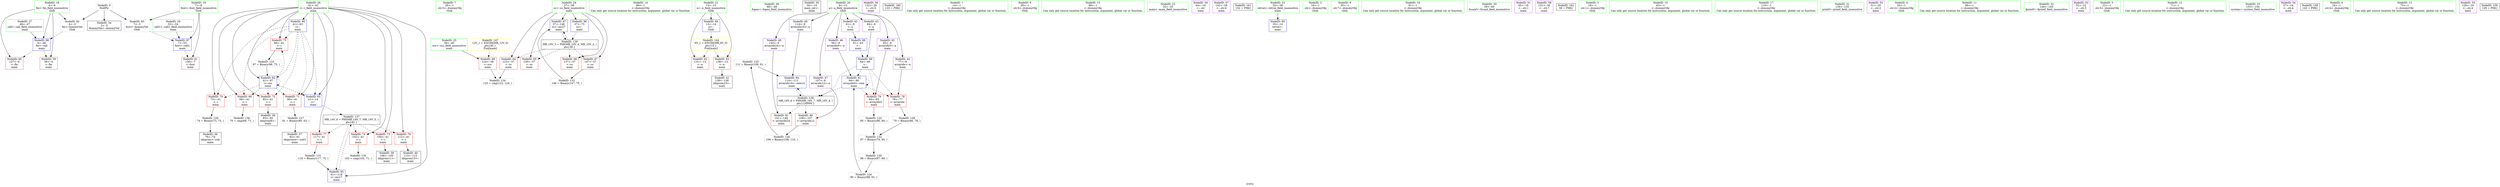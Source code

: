 digraph "SVFG" {
	label="SVFG";

	Node0x55fa5f4ecca0 [shape=record,color=grey,label="{NodeID: 0\nNullPtr}"];
	Node0x55fa5f4ecca0 -> Node0x55fa5f500a20[style=solid];
	Node0x55fa5f4ecca0 -> Node0x55fa5f504170[style=solid];
	Node0x55fa5f4ecca0 -> Node0x55fa5f504270[style=solid];
	Node0x55fa5f504880 [shape=record,color=blue,label="{NodeID: 90\n41\<--63\ni\<--\nmain\n}"];
	Node0x55fa5f504880 -> Node0x55fa5f5036e0[style=dashed];
	Node0x55fa5f504880 -> Node0x55fa5f5037b0[style=dashed];
	Node0x55fa5f504880 -> Node0x55fa5f503880[style=dashed];
	Node0x55fa5f504880 -> Node0x55fa5f503950[style=dashed];
	Node0x55fa5f504880 -> Node0x55fa5f503a20[style=dashed];
	Node0x55fa5f504880 -> Node0x55fa5f504a20[style=dashed];
	Node0x55fa5f504880 -> Node0x55fa5f504af0[style=dashed];
	Node0x55fa5f4ec060 [shape=record,color=green,label="{NodeID: 7\n26\<--1\n.str.5\<--dummyObj\nGlob }"];
	Node0x55fa5f501680 [shape=record,color=blue,label="{NodeID: 97\n37\<--148\nss\<--inc27\nmain\n}"];
	Node0x55fa5f501680 -> Node0x55fa5f50d010[style=dashed];
	Node0x55fa5f4ff770 [shape=record,color=green,label="{NodeID: 14\n86\<--1\n\<--dummyObj\nCan only get source location for instruction, argument, global var or function.}"];
	Node0x55fa5f4ffe40 [shape=record,color=green,label="{NodeID: 21\n13\<--15\nn\<--n_field_insensitive\nGlob }"];
	Node0x55fa5f4ffe40 -> Node0x55fa5f503130[style=solid];
	Node0x55fa5f4ffe40 -> Node0x55fa5f503200[style=solid];
	Node0x55fa5f4ffe40 -> Node0x55fa5f504370[style=solid];
	Node0x55fa5f500450 [shape=record,color=green,label="{NodeID: 28\n48\<--49\nfopen\<--fopen_field_insensitive\n}"];
	Node0x55fa5f500b20 [shape=record,color=black,label="{NodeID: 35\n34\<--14\nmain_ret\<--\nmain\n}"];
	Node0x55fa5f506de0 [shape=record,color=grey,label="{NodeID: 125\n111 = Binary(109, 91, )\n}"];
	Node0x55fa5f506de0 -> Node0x55fa5f504bc0[style=solid];
	Node0x55fa5f5010d0 [shape=record,color=purple,label="{NodeID: 42\n61\<--9\n\<--a\nmain\n}"];
	Node0x55fa5f5010d0 -> Node0x55fa5f5046e0[style=solid];
	Node0x55fa5f501f50 [shape=record,color=grey,label="{NodeID: 132\n87 = Binary(79, 85, )\n}"];
	Node0x55fa5f501f50 -> Node0x55fa5f507560[style=solid];
	Node0x55fa5f5026a0 [shape=record,color=purple,label="{NodeID: 49\n140\<--9\narrayidx24\<--a\nmain\n}"];
	Node0x55fa5f5026a0 -> Node0x55fa5f5040a0[style=solid];
	Node0x55fa5f50d010 [shape=record,color=black,label="{NodeID: 139\nMR_10V_3 = PHI(MR_10V_4, MR_10V_2, )\npts\{38 \}\n}"];
	Node0x55fa5f50d010 -> Node0x55fa5f5032d0[style=dashed];
	Node0x55fa5f50d010 -> Node0x55fa5f5033a0[style=dashed];
	Node0x55fa5f50d010 -> Node0x55fa5f503470[style=dashed];
	Node0x55fa5f50d010 -> Node0x55fa5f503540[style=dashed];
	Node0x55fa5f50d010 -> Node0x55fa5f501680[style=dashed];
	Node0x55fa5f502c50 [shape=record,color=purple,label="{NodeID: 56\n132\<--26\n\<--.str.5\nmain\n}"];
	Node0x55fa5f503200 [shape=record,color=red,label="{NodeID: 63\n138\<--13\n\<--n\nmain\n}"];
	Node0x55fa5f503200 -> Node0x55fa5f501000[style=solid];
	Node0x55fa5f5037b0 [shape=record,color=red,label="{NodeID: 70\n73\<--41\n\<--i\nmain\n}"];
	Node0x55fa5f5037b0 -> Node0x55fa5f5073e0[style=solid];
	Node0x55fa5f514a70 [shape=record,color=black,label="{NodeID: 160\n133 = PHI()\n}"];
	Node0x55fa5f503d60 [shape=record,color=red,label="{NodeID: 77\n117\<--41\n\<--i\nmain\n}"];
	Node0x55fa5f503d60 -> Node0x55fa5f501dd0[style=solid];
	Node0x55fa5f504370 [shape=record,color=blue,label="{NodeID: 84\n13\<--14\nn\<--\nGlob }"];
	Node0x55fa5f504370 -> Node0x55fa5f50eb10[style=dashed];
	Node0x55fa5f4ecff0 [shape=record,color=green,label="{NodeID: 1\n14\<--1\n\<--dummyObj\nCan only get source location for instruction, argument, global var or function.}"];
	Node0x55fa5f504950 [shape=record,color=blue,label="{NodeID: 91\n94\<--90\narrayidx9\<--rem\nmain\n}"];
	Node0x55fa5f504950 -> Node0x55fa5f503e30[style=dashed];
	Node0x55fa5f504950 -> Node0x55fa5f503f00[style=dashed];
	Node0x55fa5f504950 -> Node0x55fa5f504950[style=dashed];
	Node0x55fa5f504950 -> Node0x55fa5f50cb10[style=dashed];
	Node0x55fa5f4fed80 [shape=record,color=green,label="{NodeID: 8\n28\<--1\n.str.6\<--dummyObj\nGlob }"];
	Node0x55fa5f4ff840 [shape=record,color=green,label="{NodeID: 15\n89\<--1\n\<--dummyObj\nCan only get source location for instruction, argument, global var or function.}"];
	Node0x55fa5f4fff40 [shape=record,color=green,label="{NodeID: 22\n32\<--33\nmain\<--main_field_insensitive\n}"];
	Node0x55fa5f500550 [shape=record,color=green,label="{NodeID: 29\n53\<--54\ncall1\<--call1_field_insensitive\nmain\n}"];
	Node0x55fa5f500550 -> Node0x55fa5f504610[style=solid];
	Node0x55fa5f500bf0 [shape=record,color=black,label="{NodeID: 36\n76\<--74\nidxprom\<--sub\nmain\n}"];
	Node0x55fa5f506f60 [shape=record,color=grey,label="{NodeID: 126\n109 = Binary(108, 110, )\n}"];
	Node0x55fa5f506f60 -> Node0x55fa5f506de0[style=solid];
	Node0x55fa5f5011a0 [shape=record,color=purple,label="{NodeID: 43\n64\<--9\n\<--a\nmain\n}"];
	Node0x55fa5f5011a0 -> Node0x55fa5f5047b0[style=solid];
	Node0x55fa5f5020d0 [shape=record,color=grey,label="{NodeID: 133\n148 = Binary(147, 75, )\n}"];
	Node0x55fa5f5020d0 -> Node0x55fa5f501680[style=solid];
	Node0x55fa5f502770 [shape=record,color=purple,label="{NodeID: 50\n44\<--16\n\<--.str\nmain\n}"];
	Node0x55fa5f502d20 [shape=record,color=purple,label="{NodeID: 57\n142\<--28\n\<--.str.6\nmain\n}"];
	Node0x55fa5f50edb0 [shape=record,color=yellow,style=double,label="{NodeID: 147\n12V_1 = ENCHI(MR_12V_0)\npts\{40 \}\nFun[main]}"];
	Node0x55fa5f50edb0 -> Node0x55fa5f503610[style=dashed];
	Node0x55fa5f5032d0 [shape=record,color=red,label="{NodeID: 64\n123\<--37\n\<--ss\nmain\n}"];
	Node0x55fa5f5032d0 -> Node0x55fa5f502250[style=solid];
	Node0x55fa5f503880 [shape=record,color=red,label="{NodeID: 71\n80\<--41\n\<--i\nmain\n}"];
	Node0x55fa5f503880 -> Node0x55fa5f5070e0[style=solid];
	Node0x55fa5f514b70 [shape=record,color=black,label="{NodeID: 161\n152 = PHI()\n}"];
	Node0x55fa5f503e30 [shape=record,color=red,label="{NodeID: 78\n78\<--77\n\<--arrayidx\nmain\n}"];
	Node0x55fa5f503e30 -> Node0x55fa5f507260[style=solid];
	Node0x55fa5f504470 [shape=record,color=blue,label="{NodeID: 85\n35\<--14\nretval\<--\nmain\n}"];
	Node0x55fa5f4eba40 [shape=record,color=green,label="{NodeID: 2\n16\<--1\n.str\<--dummyObj\nGlob }"];
	Node0x55fa5f504a20 [shape=record,color=blue,label="{NodeID: 92\n41\<--97\ni\<--inc\nmain\n}"];
	Node0x55fa5f504a20 -> Node0x55fa5f5036e0[style=dashed];
	Node0x55fa5f504a20 -> Node0x55fa5f5037b0[style=dashed];
	Node0x55fa5f504a20 -> Node0x55fa5f503880[style=dashed];
	Node0x55fa5f504a20 -> Node0x55fa5f503950[style=dashed];
	Node0x55fa5f504a20 -> Node0x55fa5f503a20[style=dashed];
	Node0x55fa5f504a20 -> Node0x55fa5f504a20[style=dashed];
	Node0x55fa5f504a20 -> Node0x55fa5f504af0[style=dashed];
	Node0x55fa5f4fee10 [shape=record,color=green,label="{NodeID: 9\n30\<--1\n.str.7\<--dummyObj\nGlob }"];
	Node0x55fa5f4ff940 [shape=record,color=green,label="{NodeID: 16\n91\<--1\n\<--dummyObj\nCan only get source location for instruction, argument, global var or function.}"];
	Node0x55fa5f500040 [shape=record,color=green,label="{NodeID: 23\n35\<--36\nretval\<--retval_field_insensitive\nmain\n}"];
	Node0x55fa5f500040 -> Node0x55fa5f504470[style=solid];
	Node0x55fa5f500620 [shape=record,color=green,label="{NodeID: 30\n59\<--60\nfscanf\<--fscanf_field_insensitive\n}"];
	Node0x55fa5f500cc0 [shape=record,color=black,label="{NodeID: 37\n82\<--81\nidxprom4\<--sub3\nmain\n}"];
	Node0x55fa5f5070e0 [shape=record,color=grey,label="{NodeID: 127\n81 = Binary(80, 63, )\n}"];
	Node0x55fa5f5070e0 -> Node0x55fa5f500cc0[style=solid];
	Node0x55fa5f501270 [shape=record,color=purple,label="{NodeID: 44\n77\<--9\narrayidx\<--a\nmain\n}"];
	Node0x55fa5f501270 -> Node0x55fa5f503e30[style=solid];
	Node0x55fa5f502250 [shape=record,color=grey,label="{NodeID: 134\n125 = cmp(123, 124, )\n}"];
	Node0x55fa5f502840 [shape=record,color=purple,label="{NodeID: 51\n45\<--18\n\<--.str.1\nmain\n}"];
	Node0x55fa5f502df0 [shape=record,color=purple,label="{NodeID: 58\n151\<--30\n\<--.str.7\nmain\n}"];
	Node0x55fa5f5033a0 [shape=record,color=red,label="{NodeID: 65\n130\<--37\n\<--ss\nmain\n}"];
	Node0x55fa5f503950 [shape=record,color=red,label="{NodeID: 72\n92\<--41\n\<--i\nmain\n}"];
	Node0x55fa5f503950 -> Node0x55fa5f500d90[style=solid];
	Node0x55fa5f514c70 [shape=record,color=black,label="{NodeID: 162\n58 = PHI()\n}"];
	Node0x55fa5f503f00 [shape=record,color=red,label="{NodeID: 79\n84\<--83\n\<--arrayidx5\nmain\n}"];
	Node0x55fa5f503f00 -> Node0x55fa5f506960[style=solid];
	Node0x55fa5f504540 [shape=record,color=blue,label="{NodeID: 86\n4\<--46\nfin\<--call\nmain\n}"];
	Node0x55fa5f504540 -> Node0x55fa5f502ec0[style=dashed];
	Node0x55fa5f504540 -> Node0x55fa5f502f90[style=dashed];
	Node0x55fa5f4ebad0 [shape=record,color=green,label="{NodeID: 3\n18\<--1\n.str.1\<--dummyObj\nGlob }"];
	Node0x55fa5f504af0 [shape=record,color=blue,label="{NodeID: 93\n41\<--14\ni\<--\nmain\n}"];
	Node0x55fa5f504af0 -> Node0x55fa5f50c610[style=dashed];
	Node0x55fa5f4feee0 [shape=record,color=green,label="{NodeID: 10\n63\<--1\n\<--dummyObj\nCan only get source location for instruction, argument, global var or function.}"];
	Node0x55fa5f4ffa40 [shape=record,color=green,label="{NodeID: 17\n110\<--1\n\<--dummyObj\nCan only get source location for instruction, argument, global var or function.}"];
	Node0x55fa5f500110 [shape=record,color=green,label="{NodeID: 24\n37\<--38\nss\<--ss_field_insensitive\nmain\n}"];
	Node0x55fa5f500110 -> Node0x55fa5f5032d0[style=solid];
	Node0x55fa5f500110 -> Node0x55fa5f5033a0[style=solid];
	Node0x55fa5f500110 -> Node0x55fa5f503470[style=solid];
	Node0x55fa5f500110 -> Node0x55fa5f503540[style=solid];
	Node0x55fa5f500110 -> Node0x55fa5f5015b0[style=solid];
	Node0x55fa5f500110 -> Node0x55fa5f501680[style=solid];
	Node0x55fa5f500720 [shape=record,color=green,label="{NodeID: 31\n134\<--135\nprintf\<--printf_field_insensitive\n}"];
	Node0x55fa5f500d90 [shape=record,color=black,label="{NodeID: 38\n93\<--92\nidxprom8\<--\nmain\n}"];
	Node0x55fa5f507260 [shape=record,color=grey,label="{NodeID: 128\n79 = Binary(66, 78, )\n}"];
	Node0x55fa5f507260 -> Node0x55fa5f501f50[style=solid];
	Node0x55fa5f501340 [shape=record,color=purple,label="{NodeID: 45\n83\<--9\narrayidx5\<--a\nmain\n}"];
	Node0x55fa5f501340 -> Node0x55fa5f503f00[style=solid];
	Node0x55fa5f5023d0 [shape=record,color=grey,label="{NodeID: 135\n103 = cmp(102, 71, )\n}"];
	Node0x55fa5f502910 [shape=record,color=purple,label="{NodeID: 52\n51\<--20\n\<--.str.2\nmain\n}"];
	Node0x55fa5f502ec0 [shape=record,color=red,label="{NodeID: 59\n56\<--4\n\<--fin\nmain\n}"];
	Node0x55fa5f503470 [shape=record,color=red,label="{NodeID: 66\n137\<--37\n\<--ss\nmain\n}"];
	Node0x55fa5f503a20 [shape=record,color=red,label="{NodeID: 73\n96\<--41\n\<--i\nmain\n}"];
	Node0x55fa5f503a20 -> Node0x55fa5f506ae0[style=solid];
	Node0x55fa5f503fd0 [shape=record,color=red,label="{NodeID: 80\n108\<--107\n\<--arrayidx12\nmain\n}"];
	Node0x55fa5f503fd0 -> Node0x55fa5f506f60[style=solid];
	Node0x55fa5f504610 [shape=record,color=blue,label="{NodeID: 87\n7\<--53\nfout\<--call1\nmain\n}"];
	Node0x55fa5f504610 -> Node0x55fa5f503060[style=dashed];
	Node0x55fa5f4fea40 [shape=record,color=green,label="{NodeID: 4\n20\<--1\n.str.2\<--dummyObj\nGlob }"];
	Node0x55fa5f504bc0 [shape=record,color=blue,label="{NodeID: 94\n114\<--111\narrayidx16\<--rem14\nmain\n}"];
	Node0x55fa5f504bc0 -> Node0x55fa5f50cb10[style=dashed];
	Node0x55fa5f4ecd30 [shape=record,color=green,label="{NodeID: 11\n66\<--1\n\<--dummyObj\nCan only get source location for instruction, argument, global var or function.}"];
	Node0x55fa5f4ffb40 [shape=record,color=green,label="{NodeID: 18\n4\<--6\nfin\<--fin_field_insensitive\nGlob }"];
	Node0x55fa5f4ffb40 -> Node0x55fa5f502ec0[style=solid];
	Node0x55fa5f4ffb40 -> Node0x55fa5f502f90[style=solid];
	Node0x55fa5f4ffb40 -> Node0x55fa5f504170[style=solid];
	Node0x55fa5f4ffb40 -> Node0x55fa5f504540[style=solid];
	Node0x55fa5f5001e0 [shape=record,color=green,label="{NodeID: 25\n39\<--40\nsss\<--sss_field_insensitive\nmain\n}"];
	Node0x55fa5f5001e0 -> Node0x55fa5f503610[style=solid];
	Node0x55fa5f500820 [shape=record,color=green,label="{NodeID: 32\n144\<--145\nfprintf\<--fprintf_field_insensitive\n}"];
	Node0x55fa5f506960 [shape=record,color=grey,label="{NodeID: 122\n85 = Binary(86, 84, )\n}"];
	Node0x55fa5f506960 -> Node0x55fa5f501f50[style=solid];
	Node0x55fa5f500e60 [shape=record,color=black,label="{NodeID: 39\n106\<--105\nidxprom11\<--\nmain\n}"];
	Node0x55fa5f5073e0 [shape=record,color=grey,label="{NodeID: 129\n74 = Binary(73, 75, )\n}"];
	Node0x55fa5f5073e0 -> Node0x55fa5f500bf0[style=solid];
	Node0x55fa5f501410 [shape=record,color=purple,label="{NodeID: 46\n94\<--9\narrayidx9\<--a\nmain\n}"];
	Node0x55fa5f501410 -> Node0x55fa5f504950[style=solid];
	Node0x55fa5f5086b0 [shape=record,color=grey,label="{NodeID: 136\n70 = cmp(69, 71, )\n}"];
	Node0x55fa5f5029e0 [shape=record,color=purple,label="{NodeID: 53\n52\<--22\n\<--.str.3\nmain\n}"];
	Node0x55fa5f502f90 [shape=record,color=red,label="{NodeID: 60\n127\<--4\n\<--fin\nmain\n}"];
	Node0x55fa5f503540 [shape=record,color=red,label="{NodeID: 67\n147\<--37\n\<--ss\nmain\n}"];
	Node0x55fa5f503540 -> Node0x55fa5f5020d0[style=solid];
	Node0x55fa5f503af0 [shape=record,color=red,label="{NodeID: 74\n102\<--41\n\<--i\nmain\n}"];
	Node0x55fa5f503af0 -> Node0x55fa5f5023d0[style=solid];
	Node0x55fa5f5040a0 [shape=record,color=red,label="{NodeID: 81\n141\<--140\n\<--arrayidx24\nmain\n}"];
	Node0x55fa5f5046e0 [shape=record,color=blue,label="{NodeID: 88\n61\<--63\n\<--\nmain\n}"];
	Node0x55fa5f5046e0 -> Node0x55fa5f5047b0[style=dashed];
	Node0x55fa5f4fead0 [shape=record,color=green,label="{NodeID: 5\n22\<--1\n.str.3\<--dummyObj\nGlob }"];
	Node0x55fa5f504c90 [shape=record,color=blue,label="{NodeID: 95\n41\<--118\ni\<--inc17\nmain\n}"];
	Node0x55fa5f504c90 -> Node0x55fa5f50c610[style=dashed];
	Node0x55fa5f4ece00 [shape=record,color=green,label="{NodeID: 12\n71\<--1\n\<--dummyObj\nCan only get source location for instruction, argument, global var or function.}"];
	Node0x55fa5f4ffc40 [shape=record,color=green,label="{NodeID: 19\n7\<--8\nfout\<--fout_field_insensitive\nGlob }"];
	Node0x55fa5f4ffc40 -> Node0x55fa5f503060[style=solid];
	Node0x55fa5f4ffc40 -> Node0x55fa5f504270[style=solid];
	Node0x55fa5f4ffc40 -> Node0x55fa5f504610[style=solid];
	Node0x55fa5f5002b0 [shape=record,color=green,label="{NodeID: 26\n41\<--42\ni\<--i_field_insensitive\nmain\n}"];
	Node0x55fa5f5002b0 -> Node0x55fa5f5036e0[style=solid];
	Node0x55fa5f5002b0 -> Node0x55fa5f5037b0[style=solid];
	Node0x55fa5f5002b0 -> Node0x55fa5f503880[style=solid];
	Node0x55fa5f5002b0 -> Node0x55fa5f503950[style=solid];
	Node0x55fa5f5002b0 -> Node0x55fa5f503a20[style=solid];
	Node0x55fa5f5002b0 -> Node0x55fa5f503af0[style=solid];
	Node0x55fa5f5002b0 -> Node0x55fa5f503bc0[style=solid];
	Node0x55fa5f5002b0 -> Node0x55fa5f503c90[style=solid];
	Node0x55fa5f5002b0 -> Node0x55fa5f503d60[style=solid];
	Node0x55fa5f5002b0 -> Node0x55fa5f504880[style=solid];
	Node0x55fa5f5002b0 -> Node0x55fa5f504a20[style=solid];
	Node0x55fa5f5002b0 -> Node0x55fa5f504af0[style=solid];
	Node0x55fa5f5002b0 -> Node0x55fa5f504c90[style=solid];
	Node0x55fa5f500920 [shape=record,color=green,label="{NodeID: 33\n153\<--154\nsystem\<--system_field_insensitive\n}"];
	Node0x55fa5f506ae0 [shape=record,color=grey,label="{NodeID: 123\n97 = Binary(96, 75, )\n}"];
	Node0x55fa5f506ae0 -> Node0x55fa5f504a20[style=solid];
	Node0x55fa5f500f30 [shape=record,color=black,label="{NodeID: 40\n113\<--112\nidxprom15\<--\nmain\n}"];
	Node0x55fa5f507560 [shape=record,color=grey,label="{NodeID: 130\n88 = Binary(87, 89, )\n}"];
	Node0x55fa5f507560 -> Node0x55fa5f506c60[style=solid];
	Node0x55fa5f5014e0 [shape=record,color=purple,label="{NodeID: 47\n107\<--9\narrayidx12\<--a\nmain\n}"];
	Node0x55fa5f5014e0 -> Node0x55fa5f503fd0[style=solid];
	Node0x55fa5f50c610 [shape=record,color=black,label="{NodeID: 137\nMR_14V_6 = PHI(MR_14V_7, MR_14V_5, )\npts\{42 \}\n}"];
	Node0x55fa5f50c610 -> Node0x55fa5f503af0[style=dashed];
	Node0x55fa5f50c610 -> Node0x55fa5f503bc0[style=dashed];
	Node0x55fa5f50c610 -> Node0x55fa5f503c90[style=dashed];
	Node0x55fa5f50c610 -> Node0x55fa5f503d60[style=dashed];
	Node0x55fa5f50c610 -> Node0x55fa5f504c90[style=dashed];
	Node0x55fa5f502ab0 [shape=record,color=purple,label="{NodeID: 54\n57\<--24\n\<--.str.4\nmain\n}"];
	Node0x55fa5f50eb10 [shape=record,color=yellow,style=double,label="{NodeID: 144\n6V_1 = ENCHI(MR_6V_0)\npts\{15 \}\nFun[main]}"];
	Node0x55fa5f50eb10 -> Node0x55fa5f503130[style=dashed];
	Node0x55fa5f50eb10 -> Node0x55fa5f503200[style=dashed];
	Node0x55fa5f503060 [shape=record,color=red,label="{NodeID: 61\n136\<--7\n\<--fout\nmain\n}"];
	Node0x55fa5f503610 [shape=record,color=red,label="{NodeID: 68\n124\<--39\n\<--sss\nmain\n}"];
	Node0x55fa5f503610 -> Node0x55fa5f502250[style=solid];
	Node0x55fa5f514870 [shape=record,color=black,label="{NodeID: 158\n143 = PHI()\n}"];
	Node0x55fa5f503bc0 [shape=record,color=red,label="{NodeID: 75\n105\<--41\n\<--i\nmain\n}"];
	Node0x55fa5f503bc0 -> Node0x55fa5f500e60[style=solid];
	Node0x55fa5f504170 [shape=record,color=blue, style = dotted,label="{NodeID: 82\n4\<--3\nfin\<--dummyVal\nGlob }"];
	Node0x55fa5f504170 -> Node0x55fa5f504540[style=dashed];
	Node0x55fa5f5047b0 [shape=record,color=blue,label="{NodeID: 89\n64\<--66\n\<--\nmain\n}"];
	Node0x55fa5f5047b0 -> Node0x55fa5f503e30[style=dashed];
	Node0x55fa5f5047b0 -> Node0x55fa5f503f00[style=dashed];
	Node0x55fa5f5047b0 -> Node0x55fa5f504950[style=dashed];
	Node0x55fa5f5047b0 -> Node0x55fa5f50cb10[style=dashed];
	Node0x55fa5f4ebfd0 [shape=record,color=green,label="{NodeID: 6\n24\<--1\n.str.4\<--dummyObj\nGlob }"];
	Node0x55fa5f5015b0 [shape=record,color=blue,label="{NodeID: 96\n37\<--75\nss\<--\nmain\n}"];
	Node0x55fa5f5015b0 -> Node0x55fa5f50d010[style=dashed];
	Node0x55fa5f4ecf00 [shape=record,color=green,label="{NodeID: 13\n75\<--1\n\<--dummyObj\nCan only get source location for instruction, argument, global var or function.}"];
	Node0x55fa5f4ffd40 [shape=record,color=green,label="{NodeID: 20\n9\<--12\na\<--a_field_insensitive\nGlob }"];
	Node0x55fa5f4ffd40 -> Node0x55fa5f5010d0[style=solid];
	Node0x55fa5f4ffd40 -> Node0x55fa5f5011a0[style=solid];
	Node0x55fa5f4ffd40 -> Node0x55fa5f501270[style=solid];
	Node0x55fa5f4ffd40 -> Node0x55fa5f501340[style=solid];
	Node0x55fa5f4ffd40 -> Node0x55fa5f501410[style=solid];
	Node0x55fa5f4ffd40 -> Node0x55fa5f5014e0[style=solid];
	Node0x55fa5f4ffd40 -> Node0x55fa5f5025d0[style=solid];
	Node0x55fa5f4ffd40 -> Node0x55fa5f5026a0[style=solid];
	Node0x55fa5f500380 [shape=record,color=green,label="{NodeID: 27\n46\<--47\ncall\<--call_field_insensitive\nmain\n}"];
	Node0x55fa5f500380 -> Node0x55fa5f504540[style=solid];
	Node0x55fa5f500a20 [shape=record,color=black,label="{NodeID: 34\n2\<--3\ndummyVal\<--dummyVal\n}"];
	Node0x55fa5f506c60 [shape=record,color=grey,label="{NodeID: 124\n90 = Binary(88, 91, )\n}"];
	Node0x55fa5f506c60 -> Node0x55fa5f504950[style=solid];
	Node0x55fa5f501000 [shape=record,color=black,label="{NodeID: 41\n139\<--138\nidxprom23\<--\nmain\n}"];
	Node0x55fa5f501dd0 [shape=record,color=grey,label="{NodeID: 131\n118 = Binary(117, 75, )\n}"];
	Node0x55fa5f501dd0 -> Node0x55fa5f504c90[style=solid];
	Node0x55fa5f5025d0 [shape=record,color=purple,label="{NodeID: 48\n114\<--9\narrayidx16\<--a\nmain\n}"];
	Node0x55fa5f5025d0 -> Node0x55fa5f504bc0[style=solid];
	Node0x55fa5f50cb10 [shape=record,color=black,label="{NodeID: 138\nMR_16V_6 = PHI(MR_16V_7, MR_16V_4, )\npts\{120000 \}\n}"];
	Node0x55fa5f50cb10 -> Node0x55fa5f503fd0[style=dashed];
	Node0x55fa5f50cb10 -> Node0x55fa5f5040a0[style=dashed];
	Node0x55fa5f50cb10 -> Node0x55fa5f504bc0[style=dashed];
	Node0x55fa5f502b80 [shape=record,color=purple,label="{NodeID: 55\n128\<--24\n\<--.str.4\nmain\n}"];
	Node0x55fa5f503130 [shape=record,color=red,label="{NodeID: 62\n131\<--13\n\<--n\nmain\n}"];
	Node0x55fa5f5036e0 [shape=record,color=red,label="{NodeID: 69\n69\<--41\n\<--i\nmain\n}"];
	Node0x55fa5f5036e0 -> Node0x55fa5f5086b0[style=solid];
	Node0x55fa5f514970 [shape=record,color=black,label="{NodeID: 159\n129 = PHI()\n}"];
	Node0x55fa5f503c90 [shape=record,color=red,label="{NodeID: 76\n112\<--41\n\<--i\nmain\n}"];
	Node0x55fa5f503c90 -> Node0x55fa5f500f30[style=solid];
	Node0x55fa5f504270 [shape=record,color=blue, style = dotted,label="{NodeID: 83\n7\<--3\nfout\<--dummyVal\nGlob }"];
	Node0x55fa5f504270 -> Node0x55fa5f504610[style=dashed];
}
